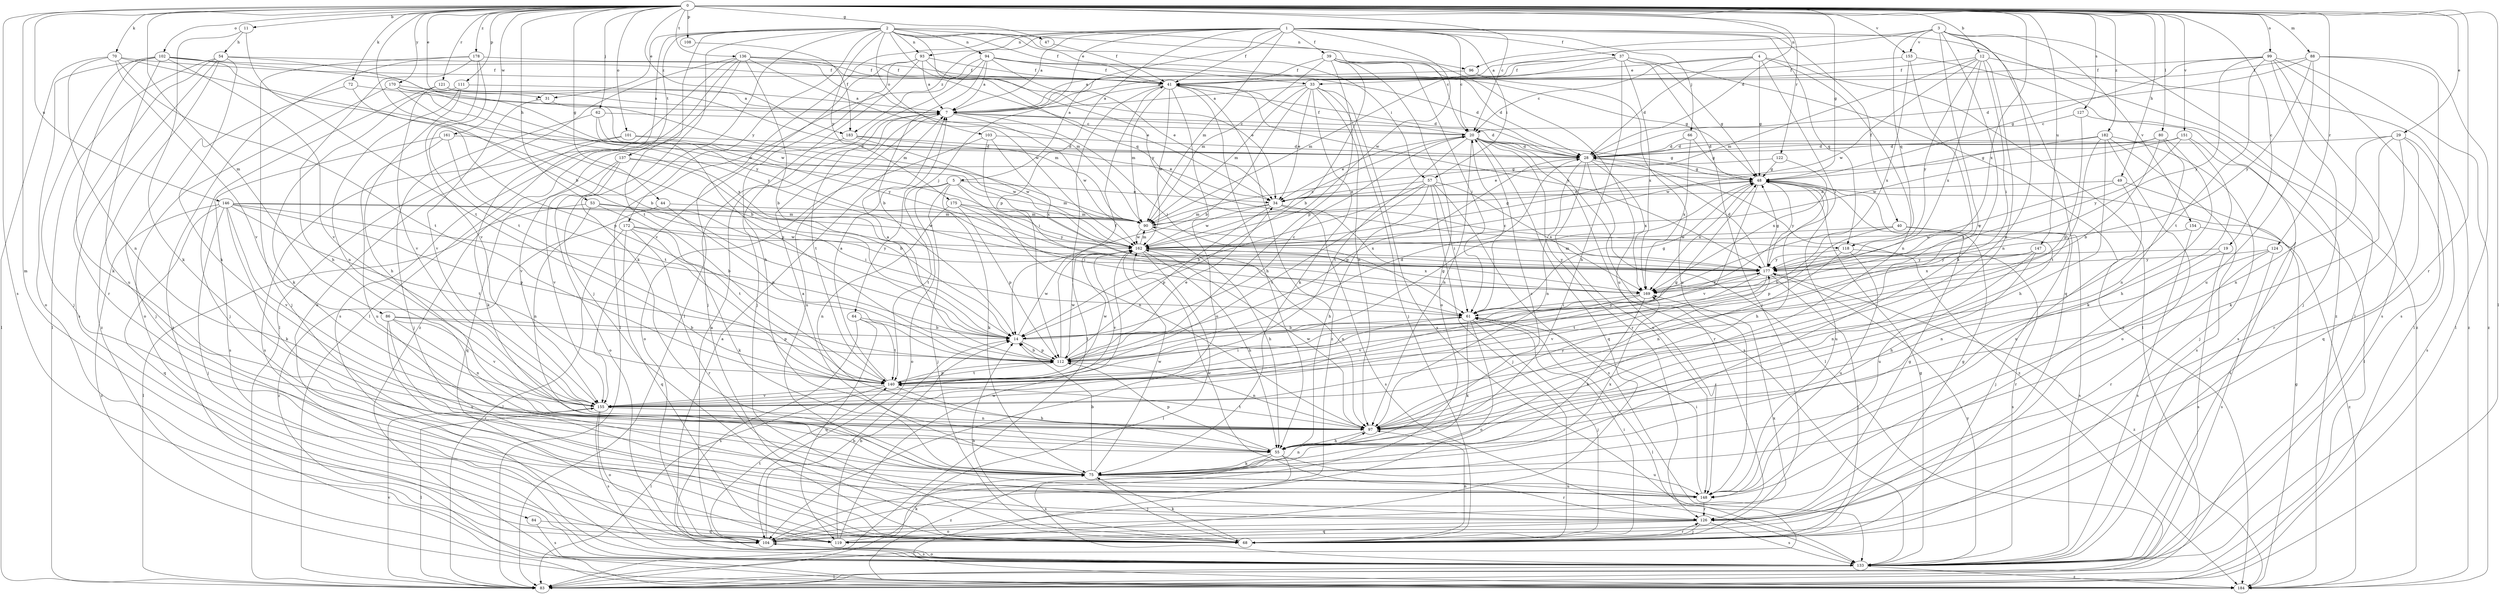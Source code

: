 strict digraph  {
0;
1;
2;
3;
4;
5;
7;
11;
12;
14;
19;
20;
28;
29;
31;
33;
34;
37;
39;
40;
41;
44;
47;
48;
49;
53;
54;
55;
57;
61;
62;
64;
66;
68;
70;
72;
75;
80;
83;
84;
86;
88;
90;
93;
94;
96;
97;
99;
101;
102;
103;
104;
108;
111;
112;
118;
119;
121;
122;
124;
126;
127;
133;
136;
137;
140;
146;
147;
148;
151;
153;
154;
155;
161;
162;
169;
170;
172;
175;
177;
178;
182;
183;
184;
0 -> 11  [label=b];
0 -> 12  [label=b];
0 -> 14  [label=b];
0 -> 19  [label=c];
0 -> 20  [label=c];
0 -> 28  [label=d];
0 -> 29  [label=e];
0 -> 31  [label=e];
0 -> 44  [label=g];
0 -> 47  [label=g];
0 -> 48  [label=g];
0 -> 49  [label=h];
0 -> 53  [label=h];
0 -> 62  [label=j];
0 -> 70  [label=k];
0 -> 72  [label=k];
0 -> 80  [label=l];
0 -> 83  [label=l];
0 -> 84  [label=m];
0 -> 86  [label=m];
0 -> 88  [label=m];
0 -> 99  [label=o];
0 -> 101  [label=o];
0 -> 102  [label=o];
0 -> 108  [label=p];
0 -> 111  [label=p];
0 -> 121  [label=r];
0 -> 122  [label=r];
0 -> 124  [label=r];
0 -> 126  [label=r];
0 -> 127  [label=s];
0 -> 133  [label=s];
0 -> 136  [label=t];
0 -> 146  [label=u];
0 -> 147  [label=u];
0 -> 151  [label=v];
0 -> 153  [label=v];
0 -> 161  [label=w];
0 -> 169  [label=x];
0 -> 170  [label=y];
0 -> 178  [label=z];
0 -> 182  [label=z];
0 -> 183  [label=z];
1 -> 5  [label=a];
1 -> 7  [label=a];
1 -> 20  [label=c];
1 -> 37  [label=f];
1 -> 39  [label=f];
1 -> 40  [label=f];
1 -> 41  [label=f];
1 -> 57  [label=i];
1 -> 64  [label=j];
1 -> 66  [label=j];
1 -> 83  [label=l];
1 -> 90  [label=m];
1 -> 93  [label=n];
1 -> 112  [label=p];
1 -> 118  [label=q];
1 -> 162  [label=w];
1 -> 183  [label=z];
1 -> 184  [label=z];
2 -> 20  [label=c];
2 -> 31  [label=e];
2 -> 33  [label=e];
2 -> 41  [label=f];
2 -> 57  [label=i];
2 -> 68  [label=j];
2 -> 75  [label=k];
2 -> 83  [label=l];
2 -> 93  [label=n];
2 -> 94  [label=n];
2 -> 96  [label=n];
2 -> 103  [label=o];
2 -> 118  [label=q];
2 -> 137  [label=t];
2 -> 140  [label=t];
2 -> 172  [label=y];
2 -> 175  [label=y];
2 -> 177  [label=y];
3 -> 7  [label=a];
3 -> 75  [label=k];
3 -> 83  [label=l];
3 -> 96  [label=n];
3 -> 97  [label=n];
3 -> 118  [label=q];
3 -> 119  [label=q];
3 -> 153  [label=v];
3 -> 154  [label=v];
3 -> 155  [label=v];
4 -> 20  [label=c];
4 -> 28  [label=d];
4 -> 33  [label=e];
4 -> 48  [label=g];
4 -> 61  [label=i];
4 -> 83  [label=l];
4 -> 97  [label=n];
5 -> 34  [label=e];
5 -> 68  [label=j];
5 -> 75  [label=k];
5 -> 90  [label=m];
5 -> 97  [label=n];
5 -> 104  [label=o];
5 -> 140  [label=t];
7 -> 20  [label=c];
7 -> 28  [label=d];
7 -> 61  [label=i];
7 -> 140  [label=t];
7 -> 148  [label=u];
7 -> 162  [label=w];
11 -> 54  [label=h];
11 -> 75  [label=k];
11 -> 140  [label=t];
12 -> 41  [label=f];
12 -> 61  [label=i];
12 -> 90  [label=m];
12 -> 97  [label=n];
12 -> 162  [label=w];
12 -> 169  [label=x];
12 -> 177  [label=y];
12 -> 184  [label=z];
14 -> 20  [label=c];
14 -> 112  [label=p];
14 -> 162  [label=w];
14 -> 177  [label=y];
19 -> 126  [label=r];
19 -> 133  [label=s];
19 -> 177  [label=y];
20 -> 28  [label=d];
20 -> 34  [label=e];
20 -> 41  [label=f];
20 -> 48  [label=g];
20 -> 83  [label=l];
20 -> 97  [label=n];
20 -> 119  [label=q];
20 -> 126  [label=r];
20 -> 133  [label=s];
20 -> 140  [label=t];
28 -> 48  [label=g];
28 -> 97  [label=n];
28 -> 112  [label=p];
28 -> 126  [label=r];
28 -> 148  [label=u];
28 -> 169  [label=x];
28 -> 184  [label=z];
29 -> 28  [label=d];
29 -> 75  [label=k];
29 -> 97  [label=n];
29 -> 119  [label=q];
29 -> 126  [label=r];
29 -> 133  [label=s];
31 -> 90  [label=m];
31 -> 155  [label=v];
33 -> 7  [label=a];
33 -> 14  [label=b];
33 -> 34  [label=e];
33 -> 68  [label=j];
33 -> 75  [label=k];
33 -> 90  [label=m];
33 -> 97  [label=n];
33 -> 133  [label=s];
34 -> 90  [label=m];
34 -> 112  [label=p];
34 -> 133  [label=s];
34 -> 162  [label=w];
34 -> 169  [label=x];
37 -> 7  [label=a];
37 -> 41  [label=f];
37 -> 48  [label=g];
37 -> 55  [label=h];
37 -> 68  [label=j];
37 -> 90  [label=m];
37 -> 169  [label=x];
37 -> 184  [label=z];
39 -> 14  [label=b];
39 -> 28  [label=d];
39 -> 41  [label=f];
39 -> 61  [label=i];
39 -> 90  [label=m];
39 -> 104  [label=o];
39 -> 112  [label=p];
39 -> 148  [label=u];
40 -> 14  [label=b];
40 -> 68  [label=j];
40 -> 112  [label=p];
40 -> 133  [label=s];
40 -> 148  [label=u];
40 -> 162  [label=w];
41 -> 7  [label=a];
41 -> 28  [label=d];
41 -> 55  [label=h];
41 -> 83  [label=l];
41 -> 90  [label=m];
41 -> 104  [label=o];
41 -> 162  [label=w];
41 -> 177  [label=y];
41 -> 184  [label=z];
44 -> 90  [label=m];
44 -> 112  [label=p];
44 -> 184  [label=z];
47 -> 41  [label=f];
48 -> 34  [label=e];
48 -> 55  [label=h];
48 -> 148  [label=u];
48 -> 155  [label=v];
48 -> 169  [label=x];
48 -> 177  [label=y];
49 -> 34  [label=e];
49 -> 133  [label=s];
49 -> 148  [label=u];
49 -> 177  [label=y];
53 -> 61  [label=i];
53 -> 83  [label=l];
53 -> 90  [label=m];
53 -> 97  [label=n];
53 -> 140  [label=t];
54 -> 41  [label=f];
54 -> 55  [label=h];
54 -> 83  [label=l];
54 -> 126  [label=r];
54 -> 133  [label=s];
54 -> 177  [label=y];
54 -> 184  [label=z];
55 -> 20  [label=c];
55 -> 75  [label=k];
55 -> 112  [label=p];
55 -> 133  [label=s];
55 -> 148  [label=u];
55 -> 184  [label=z];
57 -> 14  [label=b];
57 -> 34  [label=e];
57 -> 55  [label=h];
57 -> 61  [label=i];
57 -> 68  [label=j];
57 -> 133  [label=s];
57 -> 140  [label=t];
57 -> 169  [label=x];
61 -> 14  [label=b];
61 -> 20  [label=c];
61 -> 48  [label=g];
61 -> 68  [label=j];
61 -> 75  [label=k];
61 -> 83  [label=l];
61 -> 104  [label=o];
62 -> 20  [label=c];
62 -> 68  [label=j];
62 -> 112  [label=p];
62 -> 177  [label=y];
64 -> 14  [label=b];
64 -> 119  [label=q];
64 -> 133  [label=s];
64 -> 140  [label=t];
66 -> 28  [label=d];
66 -> 48  [label=g];
66 -> 169  [label=x];
68 -> 14  [label=b];
68 -> 48  [label=g];
68 -> 61  [label=i];
68 -> 75  [label=k];
68 -> 97  [label=n];
68 -> 126  [label=r];
70 -> 41  [label=f];
70 -> 83  [label=l];
70 -> 97  [label=n];
70 -> 140  [label=t];
70 -> 155  [label=v];
70 -> 162  [label=w];
72 -> 7  [label=a];
72 -> 68  [label=j];
72 -> 112  [label=p];
75 -> 7  [label=a];
75 -> 14  [label=b];
75 -> 68  [label=j];
75 -> 97  [label=n];
75 -> 126  [label=r];
75 -> 148  [label=u];
75 -> 162  [label=w];
75 -> 169  [label=x];
80 -> 14  [label=b];
80 -> 28  [label=d];
80 -> 75  [label=k];
80 -> 97  [label=n];
80 -> 162  [label=w];
83 -> 155  [label=v];
84 -> 119  [label=q];
84 -> 133  [label=s];
86 -> 14  [label=b];
86 -> 97  [label=n];
86 -> 112  [label=p];
86 -> 126  [label=r];
86 -> 148  [label=u];
86 -> 155  [label=v];
88 -> 28  [label=d];
88 -> 41  [label=f];
88 -> 83  [label=l];
88 -> 133  [label=s];
88 -> 148  [label=u];
88 -> 177  [label=y];
90 -> 48  [label=g];
90 -> 55  [label=h];
90 -> 162  [label=w];
93 -> 7  [label=a];
93 -> 34  [label=e];
93 -> 41  [label=f];
93 -> 55  [label=h];
93 -> 68  [label=j];
93 -> 155  [label=v];
94 -> 7  [label=a];
94 -> 14  [label=b];
94 -> 28  [label=d];
94 -> 34  [label=e];
94 -> 41  [label=f];
94 -> 48  [label=g];
94 -> 68  [label=j];
94 -> 83  [label=l];
96 -> 7  [label=a];
96 -> 148  [label=u];
97 -> 55  [label=h];
97 -> 140  [label=t];
97 -> 162  [label=w];
97 -> 177  [label=y];
99 -> 41  [label=f];
99 -> 48  [label=g];
99 -> 68  [label=j];
99 -> 83  [label=l];
99 -> 133  [label=s];
99 -> 140  [label=t];
99 -> 177  [label=y];
99 -> 184  [label=z];
101 -> 28  [label=d];
101 -> 75  [label=k];
101 -> 133  [label=s];
101 -> 162  [label=w];
102 -> 14  [label=b];
102 -> 41  [label=f];
102 -> 68  [label=j];
102 -> 75  [label=k];
102 -> 104  [label=o];
102 -> 148  [label=u];
102 -> 155  [label=v];
102 -> 162  [label=w];
103 -> 28  [label=d];
103 -> 61  [label=i];
103 -> 104  [label=o];
103 -> 169  [label=x];
104 -> 7  [label=a];
104 -> 14  [label=b];
104 -> 48  [label=g];
104 -> 133  [label=s];
104 -> 140  [label=t];
104 -> 169  [label=x];
108 -> 183  [label=f];
111 -> 7  [label=a];
111 -> 55  [label=h];
111 -> 75  [label=k];
111 -> 97  [label=n];
112 -> 7  [label=a];
112 -> 14  [label=b];
112 -> 28  [label=d];
112 -> 34  [label=e];
112 -> 41  [label=f];
112 -> 48  [label=g];
112 -> 97  [label=n];
112 -> 140  [label=t];
112 -> 162  [label=w];
118 -> 97  [label=n];
118 -> 133  [label=s];
118 -> 148  [label=u];
118 -> 177  [label=y];
119 -> 14  [label=b];
119 -> 75  [label=k];
119 -> 162  [label=w];
121 -> 7  [label=a];
121 -> 68  [label=j];
121 -> 90  [label=m];
121 -> 155  [label=v];
122 -> 34  [label=e];
122 -> 48  [label=g];
122 -> 169  [label=x];
124 -> 97  [label=n];
124 -> 126  [label=r];
124 -> 133  [label=s];
124 -> 177  [label=y];
126 -> 68  [label=j];
126 -> 104  [label=o];
126 -> 119  [label=q];
126 -> 133  [label=s];
127 -> 20  [label=c];
127 -> 112  [label=p];
127 -> 133  [label=s];
133 -> 7  [label=a];
133 -> 48  [label=g];
133 -> 83  [label=l];
133 -> 104  [label=o];
133 -> 177  [label=y];
133 -> 184  [label=z];
136 -> 14  [label=b];
136 -> 34  [label=e];
136 -> 41  [label=f];
136 -> 83  [label=l];
136 -> 90  [label=m];
136 -> 104  [label=o];
136 -> 133  [label=s];
136 -> 162  [label=w];
136 -> 184  [label=z];
137 -> 14  [label=b];
137 -> 48  [label=g];
137 -> 104  [label=o];
137 -> 119  [label=q];
137 -> 155  [label=v];
140 -> 7  [label=a];
140 -> 48  [label=g];
140 -> 55  [label=h];
140 -> 61  [label=i];
140 -> 83  [label=l];
140 -> 112  [label=p];
140 -> 155  [label=v];
140 -> 162  [label=w];
146 -> 14  [label=b];
146 -> 68  [label=j];
146 -> 75  [label=k];
146 -> 90  [label=m];
146 -> 112  [label=p];
146 -> 119  [label=q];
146 -> 140  [label=t];
146 -> 155  [label=v];
146 -> 162  [label=w];
146 -> 184  [label=z];
147 -> 55  [label=h];
147 -> 97  [label=n];
147 -> 169  [label=x];
147 -> 177  [label=y];
148 -> 61  [label=i];
148 -> 126  [label=r];
148 -> 162  [label=w];
151 -> 28  [label=d];
151 -> 55  [label=h];
151 -> 83  [label=l];
151 -> 162  [label=w];
151 -> 177  [label=y];
153 -> 41  [label=f];
153 -> 155  [label=v];
153 -> 169  [label=x];
153 -> 184  [label=z];
154 -> 133  [label=s];
154 -> 162  [label=w];
154 -> 184  [label=z];
155 -> 83  [label=l];
155 -> 97  [label=n];
155 -> 104  [label=o];
155 -> 133  [label=s];
161 -> 28  [label=d];
161 -> 133  [label=s];
161 -> 140  [label=t];
161 -> 148  [label=u];
162 -> 20  [label=c];
162 -> 55  [label=h];
162 -> 83  [label=l];
162 -> 90  [label=m];
162 -> 97  [label=n];
162 -> 155  [label=v];
162 -> 169  [label=x];
162 -> 177  [label=y];
169 -> 61  [label=i];
169 -> 75  [label=k];
169 -> 155  [label=v];
170 -> 7  [label=a];
170 -> 14  [label=b];
170 -> 104  [label=o];
170 -> 169  [label=x];
170 -> 177  [label=y];
172 -> 75  [label=k];
172 -> 83  [label=l];
172 -> 119  [label=q];
172 -> 126  [label=r];
172 -> 162  [label=w];
172 -> 177  [label=y];
175 -> 61  [label=i];
175 -> 90  [label=m];
175 -> 97  [label=n];
175 -> 112  [label=p];
175 -> 177  [label=y];
177 -> 28  [label=d];
177 -> 48  [label=g];
177 -> 68  [label=j];
177 -> 90  [label=m];
177 -> 140  [label=t];
177 -> 155  [label=v];
177 -> 169  [label=x];
177 -> 184  [label=z];
178 -> 41  [label=f];
178 -> 55  [label=h];
178 -> 68  [label=j];
178 -> 140  [label=t];
178 -> 155  [label=v];
178 -> 184  [label=z];
182 -> 28  [label=d];
182 -> 48  [label=g];
182 -> 55  [label=h];
182 -> 68  [label=j];
182 -> 104  [label=o];
182 -> 133  [label=s];
182 -> 140  [label=t];
183 -> 28  [label=d];
183 -> 34  [label=e];
183 -> 155  [label=v];
183 -> 162  [label=w];
184 -> 48  [label=g];
}
